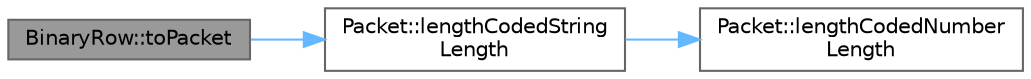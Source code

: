 digraph "BinaryRow::toPacket"
{
 // INTERACTIVE_SVG=YES
 // LATEX_PDF_SIZE
  bgcolor="transparent";
  edge [fontname=Helvetica,fontsize=10,labelfontname=Helvetica,labelfontsize=10];
  node [fontname=Helvetica,fontsize=10,shape=box,height=0.2,width=0.4];
  rankdir="LR";
  Node1 [id="Node000001",label="BinaryRow::toPacket",height=0.2,width=0.4,color="gray40", fillcolor="grey60", style="filled", fontcolor="black",tooltip=" "];
  Node1 -> Node2 [id="edge1_Node000001_Node000002",color="steelblue1",style="solid",tooltip=" "];
  Node2 [id="Node000002",label="Packet::lengthCodedString\lLength",height=0.2,width=0.4,color="grey40", fillcolor="white", style="filled",URL="$d9/dd4/a00776_aae109ac647b65b215bb1afb86aef1cbd.html#aae109ac647b65b215bb1afb86aef1cbd",tooltip=" "];
  Node2 -> Node3 [id="edge2_Node000002_Node000003",color="steelblue1",style="solid",tooltip=" "];
  Node3 [id="Node000003",label="Packet::lengthCodedNumber\lLength",height=0.2,width=0.4,color="grey40", fillcolor="white", style="filled",URL="$d9/dd4/a00776_a56ec0e9de7157a43cbd3ddd5a407f0d7.html#a56ec0e9de7157a43cbd3ddd5a407f0d7",tooltip=" "];
}
